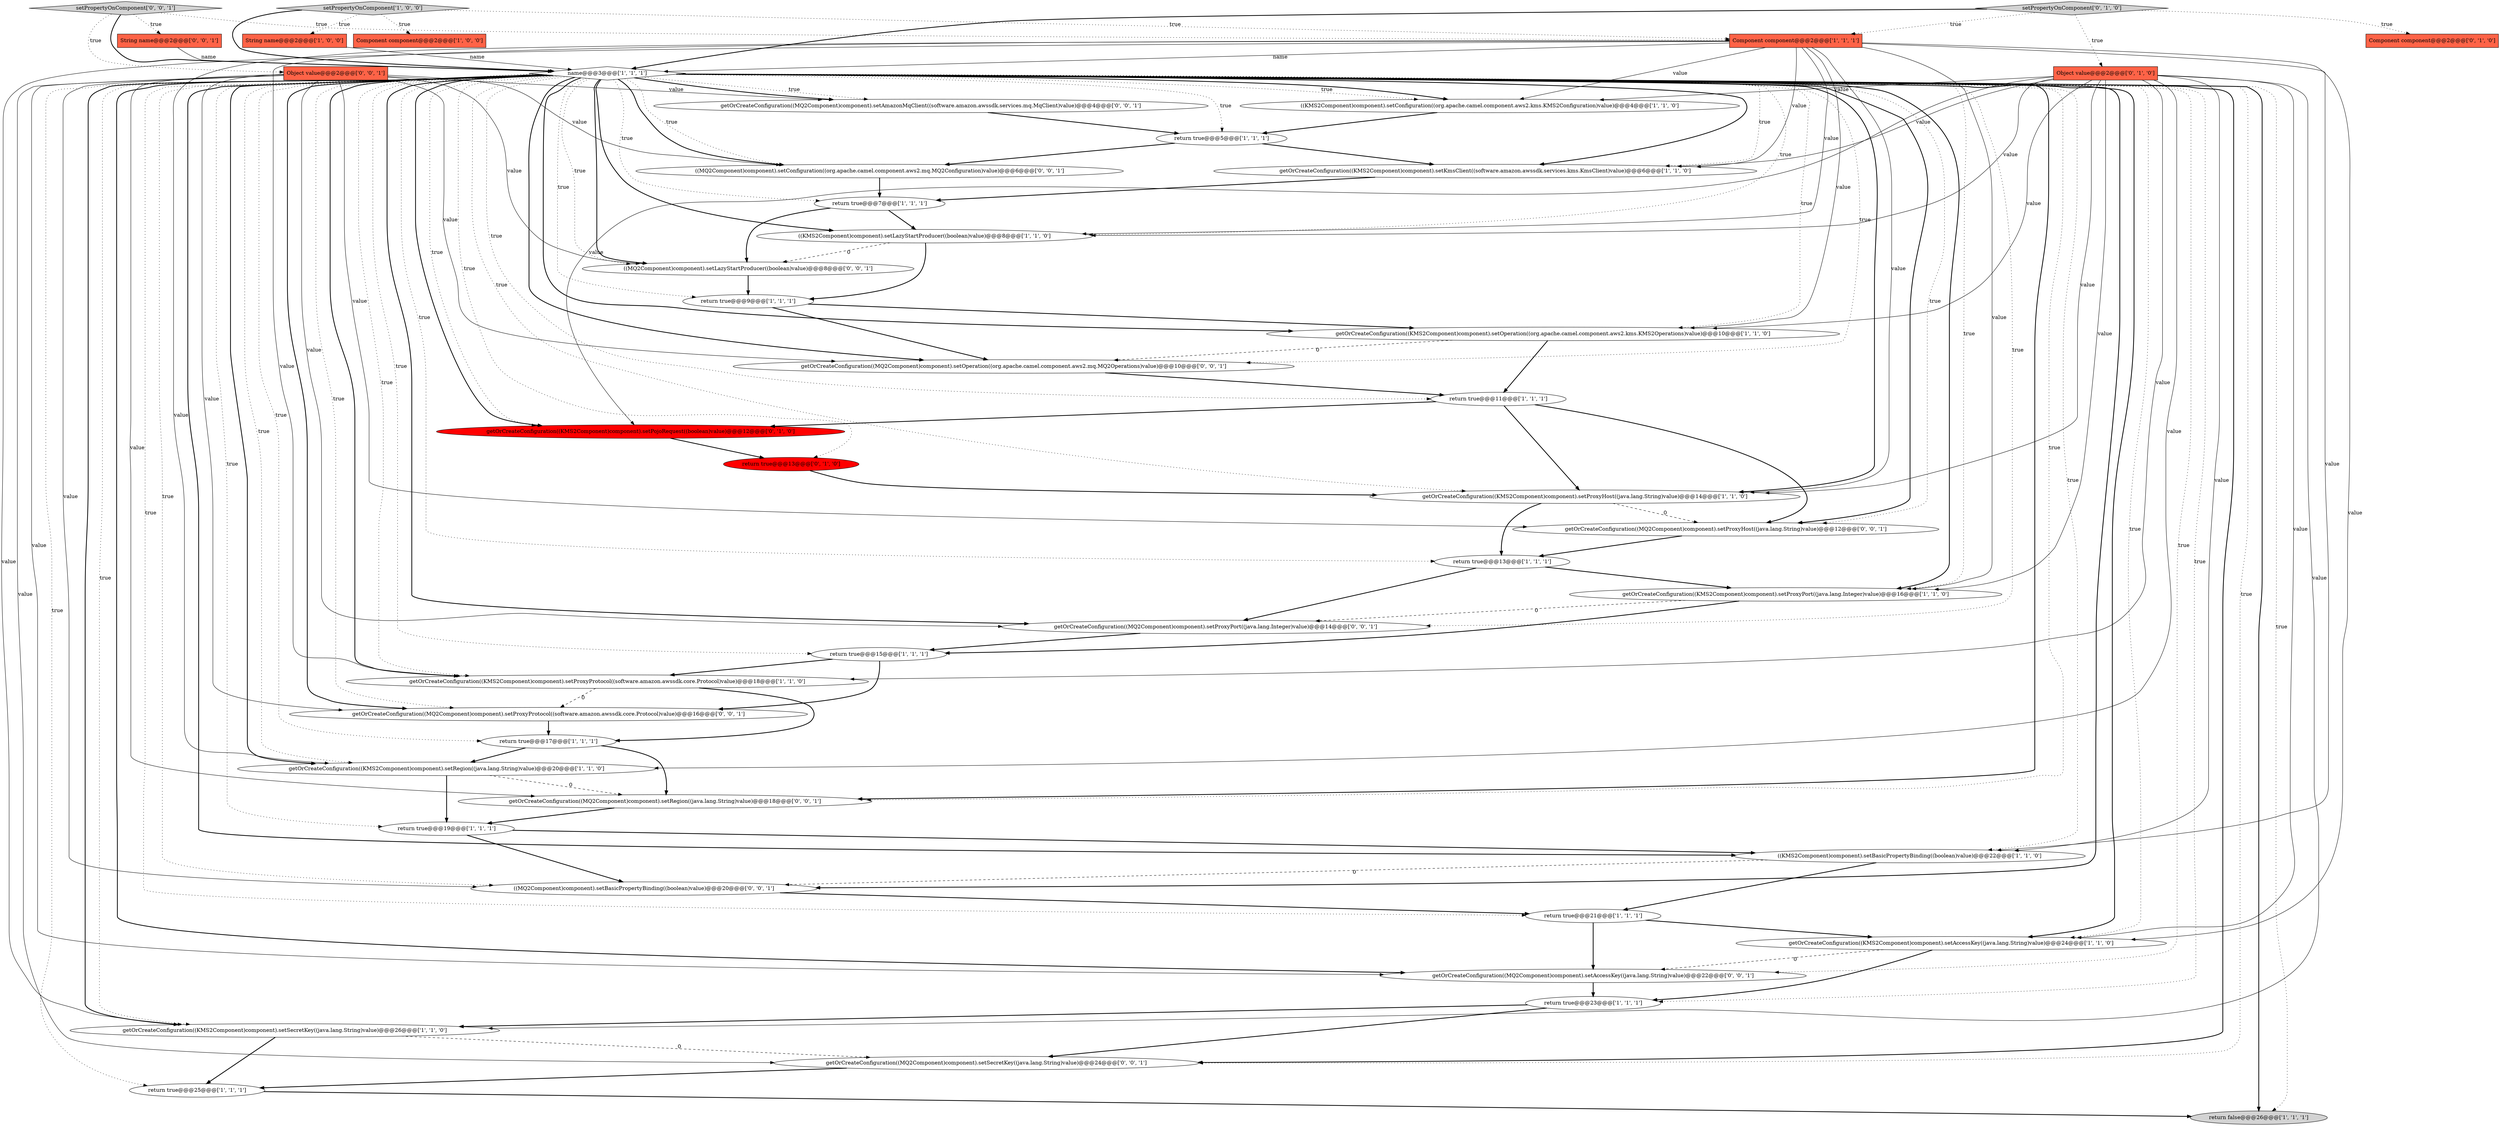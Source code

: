 digraph {
24 [style = filled, label = "getOrCreateConfiguration((KMS2Component)component).setKmsClient((software.amazon.awssdk.services.kms.KmsClient)value)@@@6@@@['1', '1', '0']", fillcolor = white, shape = ellipse image = "AAA0AAABBB1BBB"];
29 [style = filled, label = "getOrCreateConfiguration((KMS2Component)component).setPojoRequest((boolean)value)@@@12@@@['0', '1', '0']", fillcolor = red, shape = ellipse image = "AAA1AAABBB2BBB"];
5 [style = filled, label = "getOrCreateConfiguration((KMS2Component)component).setProxyProtocol((software.amazon.awssdk.core.Protocol)value)@@@18@@@['1', '1', '0']", fillcolor = white, shape = ellipse image = "AAA0AAABBB1BBB"];
33 [style = filled, label = "getOrCreateConfiguration((MQ2Component)component).setAmazonMqClient((software.amazon.awssdk.services.mq.MqClient)value)@@@4@@@['0', '0', '1']", fillcolor = white, shape = ellipse image = "AAA0AAABBB3BBB"];
44 [style = filled, label = "((MQ2Component)component).setBasicPropertyBinding((boolean)value)@@@20@@@['0', '0', '1']", fillcolor = white, shape = ellipse image = "AAA0AAABBB3BBB"];
0 [style = filled, label = "return false@@@26@@@['1', '1', '1']", fillcolor = lightgray, shape = ellipse image = "AAA0AAABBB1BBB"];
16 [style = filled, label = "getOrCreateConfiguration((KMS2Component)component).setRegion((java.lang.String)value)@@@20@@@['1', '1', '0']", fillcolor = white, shape = ellipse image = "AAA0AAABBB1BBB"];
36 [style = filled, label = "getOrCreateConfiguration((MQ2Component)component).setOperation((org.apache.camel.component.aws2.mq.MQ2Operations)value)@@@10@@@['0', '0', '1']", fillcolor = white, shape = ellipse image = "AAA0AAABBB3BBB"];
6 [style = filled, label = "return true@@@25@@@['1', '1', '1']", fillcolor = white, shape = ellipse image = "AAA0AAABBB1BBB"];
14 [style = filled, label = "((KMS2Component)component).setConfiguration((org.apache.camel.component.aws2.kms.KMS2Configuration)value)@@@4@@@['1', '1', '0']", fillcolor = white, shape = ellipse image = "AAA0AAABBB1BBB"];
3 [style = filled, label = "getOrCreateConfiguration((KMS2Component)component).setProxyPort((java.lang.Integer)value)@@@16@@@['1', '1', '0']", fillcolor = white, shape = ellipse image = "AAA0AAABBB1BBB"];
23 [style = filled, label = "getOrCreateConfiguration((KMS2Component)component).setSecretKey((java.lang.String)value)@@@26@@@['1', '1', '0']", fillcolor = white, shape = ellipse image = "AAA0AAABBB1BBB"];
46 [style = filled, label = "setPropertyOnComponent['0', '0', '1']", fillcolor = lightgray, shape = diamond image = "AAA0AAABBB3BBB"];
8 [style = filled, label = "getOrCreateConfiguration((KMS2Component)component).setAccessKey((java.lang.String)value)@@@24@@@['1', '1', '0']", fillcolor = white, shape = ellipse image = "AAA0AAABBB1BBB"];
32 [style = filled, label = "Component component@@@2@@@['0', '1', '0']", fillcolor = tomato, shape = box image = "AAA0AAABBB2BBB"];
40 [style = filled, label = "getOrCreateConfiguration((MQ2Component)component).setAccessKey((java.lang.String)value)@@@22@@@['0', '0', '1']", fillcolor = white, shape = ellipse image = "AAA0AAABBB3BBB"];
7 [style = filled, label = "String name@@@2@@@['1', '0', '0']", fillcolor = tomato, shape = box image = "AAA0AAABBB1BBB"];
22 [style = filled, label = "return true@@@9@@@['1', '1', '1']", fillcolor = white, shape = ellipse image = "AAA0AAABBB1BBB"];
21 [style = filled, label = "return true@@@15@@@['1', '1', '1']", fillcolor = white, shape = ellipse image = "AAA0AAABBB1BBB"];
10 [style = filled, label = "return true@@@21@@@['1', '1', '1']", fillcolor = white, shape = ellipse image = "AAA0AAABBB1BBB"];
2 [style = filled, label = "return true@@@17@@@['1', '1', '1']", fillcolor = white, shape = ellipse image = "AAA0AAABBB1BBB"];
12 [style = filled, label = "((KMS2Component)component).setBasicPropertyBinding((boolean)value)@@@22@@@['1', '1', '0']", fillcolor = white, shape = ellipse image = "AAA0AAABBB1BBB"];
41 [style = filled, label = "Object value@@@2@@@['0', '0', '1']", fillcolor = tomato, shape = box image = "AAA0AAABBB3BBB"];
27 [style = filled, label = "setPropertyOnComponent['1', '0', '0']", fillcolor = lightgray, shape = diamond image = "AAA0AAABBB1BBB"];
45 [style = filled, label = "getOrCreateConfiguration((MQ2Component)component).setProxyProtocol((software.amazon.awssdk.core.Protocol)value)@@@16@@@['0', '0', '1']", fillcolor = white, shape = ellipse image = "AAA0AAABBB3BBB"];
11 [style = filled, label = "return true@@@7@@@['1', '1', '1']", fillcolor = white, shape = ellipse image = "AAA0AAABBB1BBB"];
1 [style = filled, label = "getOrCreateConfiguration((KMS2Component)component).setProxyHost((java.lang.String)value)@@@14@@@['1', '1', '0']", fillcolor = white, shape = ellipse image = "AAA0AAABBB1BBB"];
30 [style = filled, label = "setPropertyOnComponent['0', '1', '0']", fillcolor = lightgray, shape = diamond image = "AAA0AAABBB2BBB"];
35 [style = filled, label = "getOrCreateConfiguration((MQ2Component)component).setProxyPort((java.lang.Integer)value)@@@14@@@['0', '0', '1']", fillcolor = white, shape = ellipse image = "AAA0AAABBB3BBB"];
39 [style = filled, label = "((MQ2Component)component).setLazyStartProducer((boolean)value)@@@8@@@['0', '0', '1']", fillcolor = white, shape = ellipse image = "AAA0AAABBB3BBB"];
4 [style = filled, label = "Component component@@@2@@@['1', '0', '0']", fillcolor = tomato, shape = box image = "AAA0AAABBB1BBB"];
13 [style = filled, label = "return true@@@23@@@['1', '1', '1']", fillcolor = white, shape = ellipse image = "AAA0AAABBB1BBB"];
26 [style = filled, label = "return true@@@13@@@['1', '1', '1']", fillcolor = white, shape = ellipse image = "AAA0AAABBB1BBB"];
17 [style = filled, label = "name@@@3@@@['1', '1', '1']", fillcolor = white, shape = diamond image = "AAA0AAABBB1BBB"];
43 [style = filled, label = "getOrCreateConfiguration((MQ2Component)component).setSecretKey((java.lang.String)value)@@@24@@@['0', '0', '1']", fillcolor = white, shape = ellipse image = "AAA0AAABBB3BBB"];
9 [style = filled, label = "getOrCreateConfiguration((KMS2Component)component).setOperation((org.apache.camel.component.aws2.kms.KMS2Operations)value)@@@10@@@['1', '1', '0']", fillcolor = white, shape = ellipse image = "AAA0AAABBB1BBB"];
37 [style = filled, label = "getOrCreateConfiguration((MQ2Component)component).setRegion((java.lang.String)value)@@@18@@@['0', '0', '1']", fillcolor = white, shape = ellipse image = "AAA0AAABBB3BBB"];
31 [style = filled, label = "return true@@@13@@@['0', '1', '0']", fillcolor = red, shape = ellipse image = "AAA1AAABBB2BBB"];
38 [style = filled, label = "getOrCreateConfiguration((MQ2Component)component).setProxyHost((java.lang.String)value)@@@12@@@['0', '0', '1']", fillcolor = white, shape = ellipse image = "AAA0AAABBB3BBB"];
18 [style = filled, label = "return true@@@11@@@['1', '1', '1']", fillcolor = white, shape = ellipse image = "AAA0AAABBB1BBB"];
28 [style = filled, label = "Object value@@@2@@@['0', '1', '0']", fillcolor = tomato, shape = box image = "AAA0AAABBB2BBB"];
19 [style = filled, label = "Component component@@@2@@@['1', '1', '1']", fillcolor = tomato, shape = box image = "AAA0AAABBB1BBB"];
25 [style = filled, label = "return true@@@19@@@['1', '1', '1']", fillcolor = white, shape = ellipse image = "AAA0AAABBB1BBB"];
34 [style = filled, label = "((MQ2Component)component).setConfiguration((org.apache.camel.component.aws2.mq.MQ2Configuration)value)@@@6@@@['0', '0', '1']", fillcolor = white, shape = ellipse image = "AAA0AAABBB3BBB"];
42 [style = filled, label = "String name@@@2@@@['0', '0', '1']", fillcolor = tomato, shape = box image = "AAA0AAABBB3BBB"];
15 [style = filled, label = "return true@@@5@@@['1', '1', '1']", fillcolor = white, shape = ellipse image = "AAA0AAABBB1BBB"];
20 [style = filled, label = "((KMS2Component)component).setLazyStartProducer((boolean)value)@@@8@@@['1', '1', '0']", fillcolor = white, shape = ellipse image = "AAA0AAABBB1BBB"];
9->36 [style = dashed, label="0"];
19->8 [style = solid, label="value"];
17->6 [style = dotted, label="true"];
41->40 [style = solid, label="value"];
28->12 [style = solid, label="value"];
17->1 [style = dotted, label="true"];
17->9 [style = bold, label=""];
17->35 [style = dotted, label="true"];
17->14 [style = dotted, label="true"];
17->45 [style = bold, label=""];
28->29 [style = solid, label="value"];
31->1 [style = bold, label=""];
40->13 [style = bold, label=""];
27->19 [style = dotted, label="true"];
41->36 [style = solid, label="value"];
25->44 [style = bold, label=""];
17->38 [style = bold, label=""];
17->36 [style = bold, label=""];
19->5 [style = solid, label="value"];
23->43 [style = dashed, label="0"];
17->8 [style = dotted, label="true"];
19->16 [style = solid, label="value"];
12->10 [style = bold, label=""];
17->15 [style = dotted, label="true"];
41->39 [style = solid, label="value"];
10->8 [style = bold, label=""];
17->14 [style = bold, label=""];
41->37 [style = solid, label="value"];
24->11 [style = bold, label=""];
19->20 [style = solid, label="value"];
36->18 [style = bold, label=""];
26->35 [style = bold, label=""];
27->17 [style = bold, label=""];
12->44 [style = dashed, label="0"];
1->38 [style = dashed, label="0"];
17->34 [style = dotted, label="true"];
17->2 [style = dotted, label="true"];
38->26 [style = bold, label=""];
41->35 [style = solid, label="value"];
17->44 [style = bold, label=""];
20->39 [style = dashed, label="0"];
41->34 [style = solid, label="value"];
17->16 [style = bold, label=""];
17->39 [style = dotted, label="true"];
28->20 [style = solid, label="value"];
17->20 [style = bold, label=""];
17->35 [style = bold, label=""];
2->16 [style = bold, label=""];
17->20 [style = dotted, label="true"];
18->38 [style = bold, label=""];
17->38 [style = dotted, label="true"];
17->26 [style = dotted, label="true"];
19->3 [style = solid, label="value"];
17->5 [style = bold, label=""];
16->37 [style = dashed, label="0"];
15->34 [style = bold, label=""];
33->15 [style = bold, label=""];
19->17 [style = solid, label="name"];
22->9 [style = bold, label=""];
30->19 [style = dotted, label="true"];
17->37 [style = bold, label=""];
17->3 [style = dotted, label="true"];
35->21 [style = bold, label=""];
17->23 [style = dotted, label="true"];
28->1 [style = solid, label="value"];
39->22 [style = bold, label=""];
17->16 [style = dotted, label="true"];
21->45 [style = bold, label=""];
17->34 [style = bold, label=""];
18->1 [style = bold, label=""];
5->45 [style = dashed, label="0"];
17->39 [style = bold, label=""];
13->43 [style = bold, label=""];
30->32 [style = dotted, label="true"];
17->43 [style = dotted, label="true"];
41->43 [style = solid, label="value"];
14->15 [style = bold, label=""];
28->14 [style = solid, label="value"];
30->28 [style = dotted, label="true"];
17->21 [style = dotted, label="true"];
17->33 [style = dotted, label="true"];
17->8 [style = bold, label=""];
8->40 [style = dashed, label="0"];
42->17 [style = solid, label="name"];
30->17 [style = bold, label=""];
3->35 [style = dashed, label="0"];
17->1 [style = bold, label=""];
17->18 [style = dotted, label="true"];
26->3 [style = bold, label=""];
37->25 [style = bold, label=""];
28->5 [style = solid, label="value"];
17->40 [style = bold, label=""];
19->9 [style = solid, label="value"];
17->45 [style = dotted, label="true"];
45->2 [style = bold, label=""];
27->4 [style = dotted, label="true"];
46->19 [style = dotted, label="true"];
17->23 [style = bold, label=""];
17->43 [style = bold, label=""];
21->5 [style = bold, label=""];
17->12 [style = bold, label=""];
28->8 [style = solid, label="value"];
19->1 [style = solid, label="value"];
17->25 [style = dotted, label="true"];
17->0 [style = bold, label=""];
9->18 [style = bold, label=""];
17->12 [style = dotted, label="true"];
41->45 [style = solid, label="value"];
28->9 [style = solid, label="value"];
23->6 [style = bold, label=""];
17->3 [style = bold, label=""];
10->40 [style = bold, label=""];
17->22 [style = dotted, label="true"];
3->21 [style = bold, label=""];
41->44 [style = solid, label="value"];
17->29 [style = dotted, label="true"];
17->37 [style = dotted, label="true"];
17->36 [style = dotted, label="true"];
17->44 [style = dotted, label="true"];
17->24 [style = dotted, label="true"];
8->13 [style = bold, label=""];
17->11 [style = dotted, label="true"];
28->23 [style = solid, label="value"];
11->20 [style = bold, label=""];
17->0 [style = dotted, label="true"];
19->24 [style = solid, label="value"];
19->23 [style = solid, label="value"];
28->3 [style = solid, label="value"];
29->31 [style = bold, label=""];
44->10 [style = bold, label=""];
19->12 [style = solid, label="value"];
28->24 [style = solid, label="value"];
16->25 [style = bold, label=""];
6->0 [style = bold, label=""];
17->33 [style = bold, label=""];
17->40 [style = dotted, label="true"];
46->41 [style = dotted, label="true"];
1->26 [style = bold, label=""];
19->14 [style = solid, label="value"];
34->11 [style = bold, label=""];
43->6 [style = bold, label=""];
20->22 [style = bold, label=""];
17->31 [style = dotted, label="true"];
17->10 [style = dotted, label="true"];
5->2 [style = bold, label=""];
18->29 [style = bold, label=""];
17->24 [style = bold, label=""];
27->7 [style = dotted, label="true"];
41->38 [style = solid, label="value"];
25->12 [style = bold, label=""];
15->24 [style = bold, label=""];
17->9 [style = dotted, label="true"];
22->36 [style = bold, label=""];
41->33 [style = solid, label="value"];
13->23 [style = bold, label=""];
11->39 [style = bold, label=""];
46->42 [style = dotted, label="true"];
7->17 [style = solid, label="name"];
2->37 [style = bold, label=""];
17->13 [style = dotted, label="true"];
17->29 [style = bold, label=""];
46->17 [style = bold, label=""];
28->16 [style = solid, label="value"];
17->5 [style = dotted, label="true"];
}
